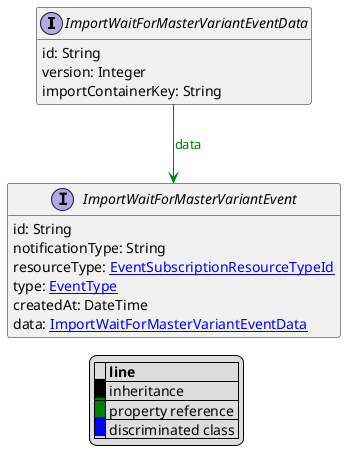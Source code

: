 @startuml

hide empty fields
hide empty methods
legend
|= |= line |
|<back:black>   </back>| inheritance |
|<back:green>   </back>| property reference |
|<back:blue>   </back>| discriminated class |
endlegend
interface ImportWaitForMasterVariantEventData [[ImportWaitForMasterVariantEventData.svg]]  {
    id: String
    version: Integer
    importContainerKey: String
}



interface ImportWaitForMasterVariantEvent [[ImportWaitForMasterVariantEvent.svg]]  {
    id: String
    notificationType: String
    resourceType: [[EventSubscriptionResourceTypeId.svg EventSubscriptionResourceTypeId]]
    type: [[EventType.svg EventType]]
    createdAt: DateTime
    data: [[ImportWaitForMasterVariantEventData.svg ImportWaitForMasterVariantEventData]]
}

ImportWaitForMasterVariantEventData --> ImportWaitForMasterVariantEvent #green;text:green : "data"
@enduml
